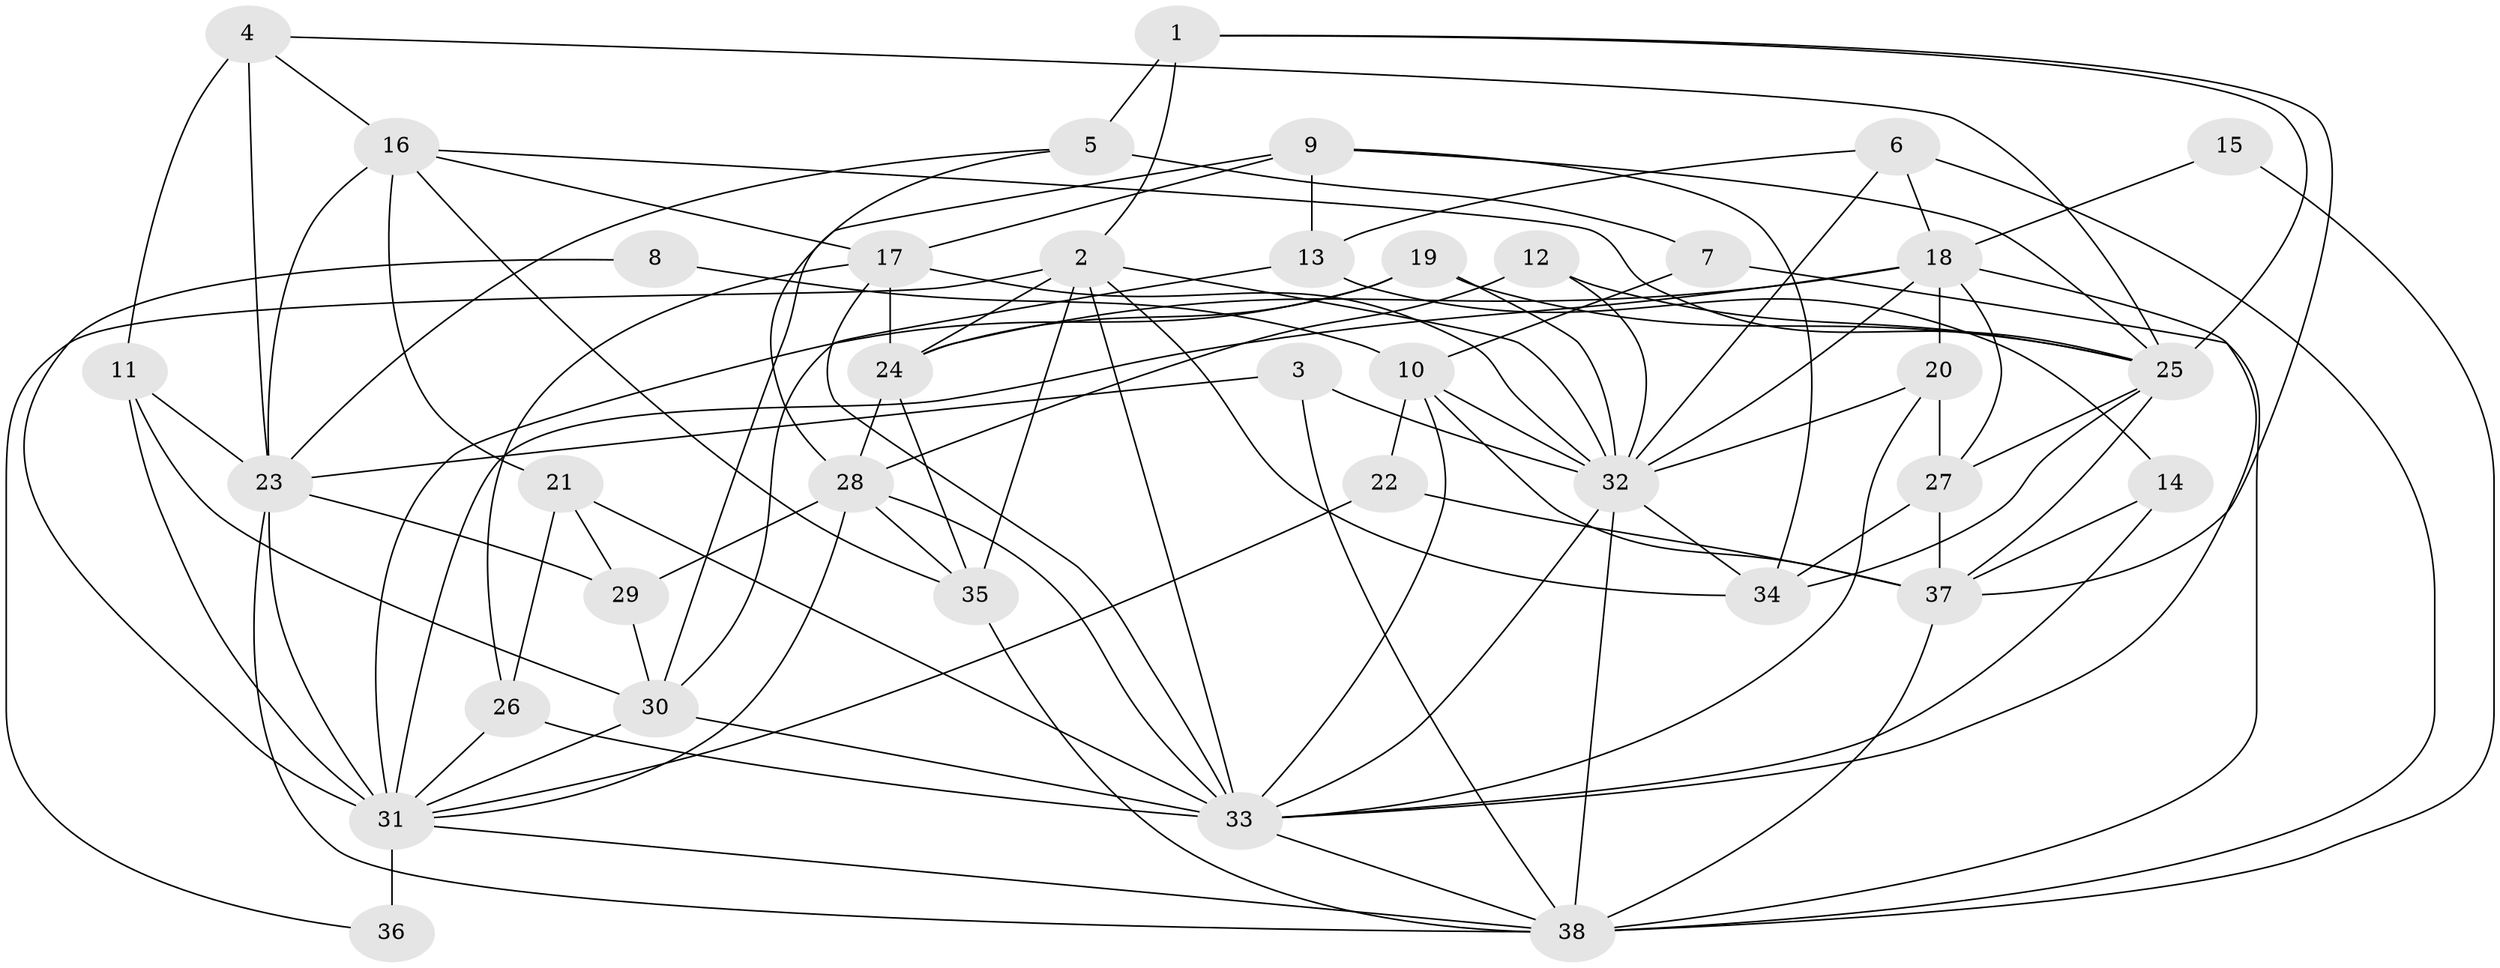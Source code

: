 // original degree distribution, {3: 0.30666666666666664, 6: 0.17333333333333334, 5: 0.12, 7: 0.02666666666666667, 2: 0.14666666666666667, 4: 0.21333333333333335, 8: 0.013333333333333334}
// Generated by graph-tools (version 1.1) at 2025/26/03/09/25 03:26:16]
// undirected, 38 vertices, 103 edges
graph export_dot {
graph [start="1"]
  node [color=gray90,style=filled];
  1;
  2;
  3;
  4;
  5;
  6;
  7;
  8;
  9;
  10;
  11;
  12;
  13;
  14;
  15;
  16;
  17;
  18;
  19;
  20;
  21;
  22;
  23;
  24;
  25;
  26;
  27;
  28;
  29;
  30;
  31;
  32;
  33;
  34;
  35;
  36;
  37;
  38;
  1 -- 2 [weight=1.0];
  1 -- 5 [weight=2.0];
  1 -- 25 [weight=1.0];
  1 -- 37 [weight=1.0];
  2 -- 24 [weight=1.0];
  2 -- 32 [weight=1.0];
  2 -- 33 [weight=1.0];
  2 -- 34 [weight=1.0];
  2 -- 35 [weight=1.0];
  2 -- 36 [weight=2.0];
  3 -- 23 [weight=1.0];
  3 -- 32 [weight=1.0];
  3 -- 38 [weight=1.0];
  4 -- 11 [weight=1.0];
  4 -- 16 [weight=1.0];
  4 -- 23 [weight=1.0];
  4 -- 25 [weight=1.0];
  5 -- 7 [weight=1.0];
  5 -- 23 [weight=1.0];
  5 -- 28 [weight=1.0];
  6 -- 13 [weight=1.0];
  6 -- 18 [weight=1.0];
  6 -- 32 [weight=1.0];
  6 -- 38 [weight=1.0];
  7 -- 10 [weight=1.0];
  7 -- 38 [weight=1.0];
  8 -- 10 [weight=1.0];
  8 -- 31 [weight=1.0];
  9 -- 13 [weight=2.0];
  9 -- 17 [weight=1.0];
  9 -- 25 [weight=1.0];
  9 -- 30 [weight=1.0];
  9 -- 34 [weight=2.0];
  10 -- 22 [weight=1.0];
  10 -- 32 [weight=1.0];
  10 -- 33 [weight=1.0];
  10 -- 37 [weight=1.0];
  11 -- 23 [weight=1.0];
  11 -- 30 [weight=1.0];
  11 -- 31 [weight=1.0];
  12 -- 25 [weight=1.0];
  12 -- 28 [weight=1.0];
  12 -- 32 [weight=1.0];
  13 -- 14 [weight=1.0];
  13 -- 30 [weight=1.0];
  14 -- 33 [weight=1.0];
  14 -- 37 [weight=1.0];
  15 -- 18 [weight=1.0];
  15 -- 38 [weight=1.0];
  16 -- 17 [weight=1.0];
  16 -- 21 [weight=1.0];
  16 -- 23 [weight=1.0];
  16 -- 25 [weight=1.0];
  16 -- 35 [weight=1.0];
  17 -- 24 [weight=1.0];
  17 -- 26 [weight=1.0];
  17 -- 32 [weight=1.0];
  17 -- 33 [weight=1.0];
  18 -- 20 [weight=1.0];
  18 -- 24 [weight=1.0];
  18 -- 27 [weight=1.0];
  18 -- 31 [weight=1.0];
  18 -- 32 [weight=1.0];
  18 -- 33 [weight=1.0];
  19 -- 24 [weight=1.0];
  19 -- 25 [weight=1.0];
  19 -- 31 [weight=1.0];
  19 -- 32 [weight=1.0];
  20 -- 27 [weight=1.0];
  20 -- 32 [weight=1.0];
  20 -- 33 [weight=1.0];
  21 -- 26 [weight=1.0];
  21 -- 29 [weight=2.0];
  21 -- 33 [weight=2.0];
  22 -- 31 [weight=1.0];
  22 -- 37 [weight=1.0];
  23 -- 29 [weight=1.0];
  23 -- 31 [weight=1.0];
  23 -- 38 [weight=1.0];
  24 -- 28 [weight=1.0];
  24 -- 35 [weight=1.0];
  25 -- 27 [weight=1.0];
  25 -- 34 [weight=1.0];
  25 -- 37 [weight=1.0];
  26 -- 31 [weight=1.0];
  26 -- 33 [weight=1.0];
  27 -- 34 [weight=1.0];
  27 -- 37 [weight=1.0];
  28 -- 29 [weight=1.0];
  28 -- 31 [weight=1.0];
  28 -- 33 [weight=1.0];
  28 -- 35 [weight=1.0];
  29 -- 30 [weight=1.0];
  30 -- 31 [weight=1.0];
  30 -- 33 [weight=1.0];
  31 -- 36 [weight=3.0];
  31 -- 38 [weight=1.0];
  32 -- 33 [weight=1.0];
  32 -- 34 [weight=1.0];
  32 -- 38 [weight=1.0];
  33 -- 38 [weight=1.0];
  35 -- 38 [weight=1.0];
  37 -- 38 [weight=1.0];
}
